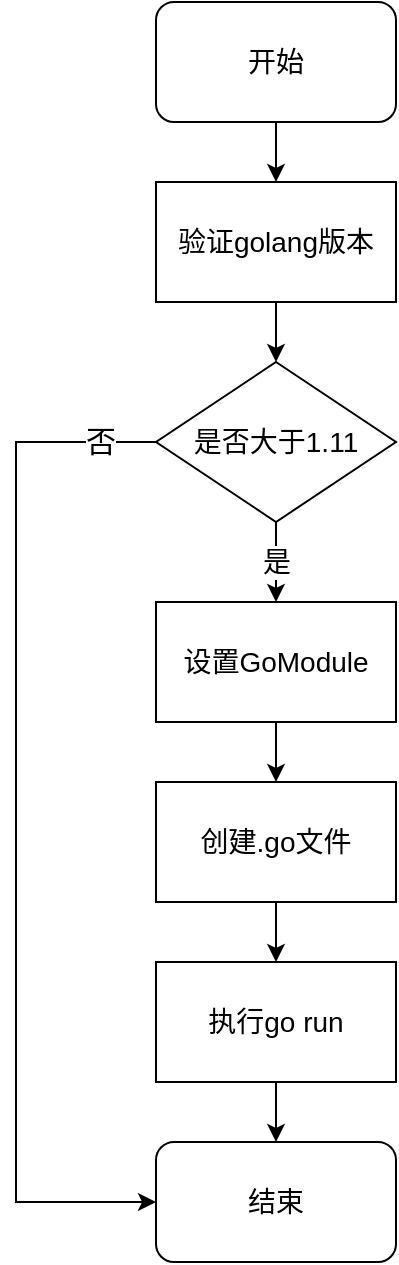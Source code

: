 <mxfile version="22.0.1" type="github">
  <diagram name="第 1 页" id="dptumfGnncpFdtS9SK4Z">
    <mxGraphModel dx="1562" dy="822" grid="1" gridSize="10" guides="1" tooltips="1" connect="1" arrows="1" fold="1" page="1" pageScale="1" pageWidth="827" pageHeight="1169" math="0" shadow="0">
      <root>
        <mxCell id="0" />
        <mxCell id="1" parent="0" />
        <mxCell id="KJwydRq3QrF9lZ8cHlqu-17" style="edgeStyle=orthogonalEdgeStyle;rounded=0;orthogonalLoop=1;jettySize=auto;html=1;entryX=0.5;entryY=0;entryDx=0;entryDy=0;" parent="1" source="KJwydRq3QrF9lZ8cHlqu-1" target="KJwydRq3QrF9lZ8cHlqu-2" edge="1">
          <mxGeometry relative="1" as="geometry" />
        </mxCell>
        <mxCell id="KJwydRq3QrF9lZ8cHlqu-1" value="&lt;font style=&quot;font-size: 14px;&quot;&gt;开始&lt;/font&gt;" style="rounded=1;whiteSpace=wrap;html=1;" parent="1" vertex="1">
          <mxGeometry x="340" y="20" width="120" height="60" as="geometry" />
        </mxCell>
        <mxCell id="KJwydRq3QrF9lZ8cHlqu-9" style="edgeStyle=orthogonalEdgeStyle;rounded=0;orthogonalLoop=1;jettySize=auto;html=1;entryX=0.5;entryY=0;entryDx=0;entryDy=0;" parent="1" source="KJwydRq3QrF9lZ8cHlqu-2" target="KJwydRq3QrF9lZ8cHlqu-3" edge="1">
          <mxGeometry relative="1" as="geometry" />
        </mxCell>
        <mxCell id="KJwydRq3QrF9lZ8cHlqu-2" value="&lt;font style=&quot;font-size: 14px;&quot;&gt;验证golang版本&lt;/font&gt;" style="rounded=0;whiteSpace=wrap;html=1;" parent="1" vertex="1">
          <mxGeometry x="340" y="110" width="120" height="60" as="geometry" />
        </mxCell>
        <mxCell id="KJwydRq3QrF9lZ8cHlqu-10" value="&lt;font style=&quot;font-size: 14px;&quot;&gt;是&lt;/font&gt;" style="edgeStyle=orthogonalEdgeStyle;rounded=0;orthogonalLoop=1;jettySize=auto;html=1;entryX=0.5;entryY=0;entryDx=0;entryDy=0;" parent="1" source="KJwydRq3QrF9lZ8cHlqu-3" target="KJwydRq3QrF9lZ8cHlqu-5" edge="1">
          <mxGeometry relative="1" as="geometry" />
        </mxCell>
        <mxCell id="KJwydRq3QrF9lZ8cHlqu-14" style="rounded=0;orthogonalLoop=1;jettySize=auto;html=1;exitX=0;exitY=0.5;exitDx=0;exitDy=0;entryX=0;entryY=0.5;entryDx=0;entryDy=0;edgeStyle=orthogonalEdgeStyle;" parent="1" source="KJwydRq3QrF9lZ8cHlqu-3" target="KJwydRq3QrF9lZ8cHlqu-8" edge="1">
          <mxGeometry relative="1" as="geometry">
            <mxPoint x="250" y="690" as="targetPoint" />
            <Array as="points">
              <mxPoint x="270" y="240" />
              <mxPoint x="270" y="620" />
            </Array>
          </mxGeometry>
        </mxCell>
        <mxCell id="KJwydRq3QrF9lZ8cHlqu-16" value="&lt;font style=&quot;font-size: 15px;&quot;&gt;否&lt;/font&gt;" style="edgeLabel;html=1;align=center;verticalAlign=middle;resizable=0;points=[];" parent="KJwydRq3QrF9lZ8cHlqu-14" vertex="1" connectable="0">
          <mxGeometry x="-0.894" y="-1" relative="1" as="geometry">
            <mxPoint x="-1" as="offset" />
          </mxGeometry>
        </mxCell>
        <mxCell id="KJwydRq3QrF9lZ8cHlqu-3" value="&lt;font style=&quot;font-size: 14px;&quot;&gt;是否大于1.11&lt;/font&gt;" style="rhombus;whiteSpace=wrap;html=1;" parent="1" vertex="1">
          <mxGeometry x="340" y="200" width="120" height="80" as="geometry" />
        </mxCell>
        <mxCell id="KJwydRq3QrF9lZ8cHlqu-11" style="edgeStyle=orthogonalEdgeStyle;rounded=0;orthogonalLoop=1;jettySize=auto;html=1;entryX=0.5;entryY=0;entryDx=0;entryDy=0;" parent="1" source="KJwydRq3QrF9lZ8cHlqu-5" target="KJwydRq3QrF9lZ8cHlqu-6" edge="1">
          <mxGeometry relative="1" as="geometry" />
        </mxCell>
        <mxCell id="KJwydRq3QrF9lZ8cHlqu-5" value="&lt;font style=&quot;font-size: 14px;&quot;&gt;设置GoModule&lt;/font&gt;" style="rounded=0;whiteSpace=wrap;html=1;" parent="1" vertex="1">
          <mxGeometry x="340" y="320" width="120" height="60" as="geometry" />
        </mxCell>
        <mxCell id="KJwydRq3QrF9lZ8cHlqu-12" style="edgeStyle=orthogonalEdgeStyle;rounded=0;orthogonalLoop=1;jettySize=auto;html=1;entryX=0.5;entryY=0;entryDx=0;entryDy=0;" parent="1" source="KJwydRq3QrF9lZ8cHlqu-6" target="KJwydRq3QrF9lZ8cHlqu-7" edge="1">
          <mxGeometry relative="1" as="geometry" />
        </mxCell>
        <mxCell id="KJwydRq3QrF9lZ8cHlqu-6" value="&lt;font style=&quot;font-size: 14px;&quot;&gt;创建.go文件&lt;/font&gt;" style="rounded=0;whiteSpace=wrap;html=1;" parent="1" vertex="1">
          <mxGeometry x="340" y="410" width="120" height="60" as="geometry" />
        </mxCell>
        <mxCell id="KJwydRq3QrF9lZ8cHlqu-13" style="edgeStyle=orthogonalEdgeStyle;rounded=0;orthogonalLoop=1;jettySize=auto;html=1;entryX=0.5;entryY=0;entryDx=0;entryDy=0;" parent="1" source="KJwydRq3QrF9lZ8cHlqu-7" target="KJwydRq3QrF9lZ8cHlqu-8" edge="1">
          <mxGeometry relative="1" as="geometry" />
        </mxCell>
        <mxCell id="KJwydRq3QrF9lZ8cHlqu-7" value="&lt;font style=&quot;font-size: 14px;&quot;&gt;执行go run&lt;/font&gt;" style="rounded=0;whiteSpace=wrap;html=1;" parent="1" vertex="1">
          <mxGeometry x="340" y="500" width="120" height="60" as="geometry" />
        </mxCell>
        <mxCell id="KJwydRq3QrF9lZ8cHlqu-8" value="&lt;font style=&quot;font-size: 14px;&quot;&gt;结束&lt;/font&gt;" style="rounded=1;whiteSpace=wrap;html=1;" parent="1" vertex="1">
          <mxGeometry x="340" y="590" width="120" height="60" as="geometry" />
        </mxCell>
      </root>
    </mxGraphModel>
  </diagram>
</mxfile>
